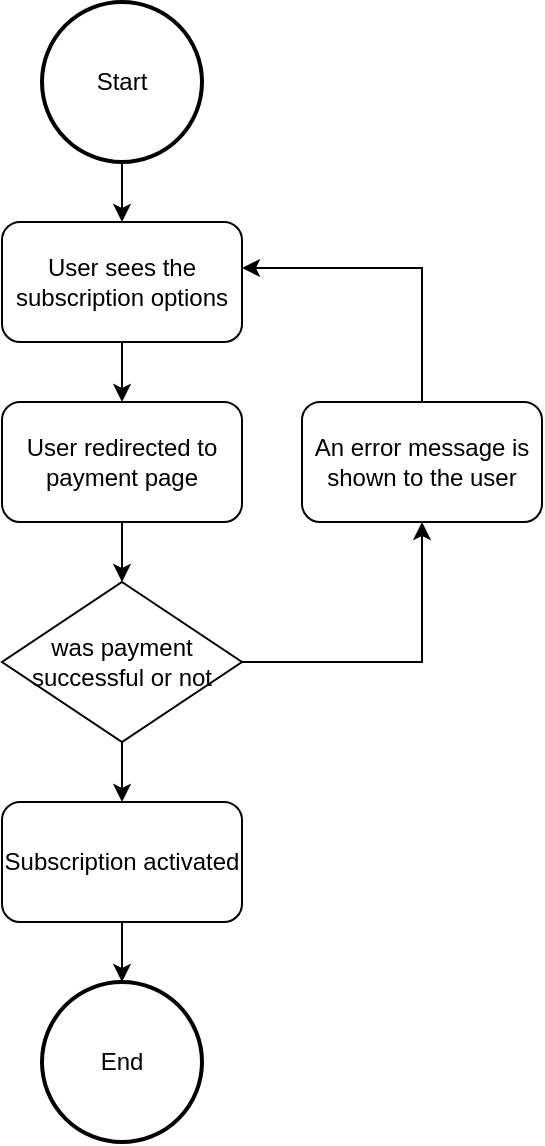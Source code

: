 <mxfile version="20.7.4" type="github">
  <diagram id="nVbD0FMiF3lRAyuU6x_y" name="Page-1">
    <mxGraphModel dx="1420" dy="800" grid="1" gridSize="10" guides="1" tooltips="1" connect="1" arrows="1" fold="1" page="1" pageScale="1" pageWidth="850" pageHeight="1100" math="0" shadow="0">
      <root>
        <mxCell id="0" />
        <mxCell id="1" parent="0" />
        <mxCell id="ENyHFfhiH4Af72kUwZnr-4" style="edgeStyle=orthogonalEdgeStyle;rounded=0;orthogonalLoop=1;jettySize=auto;html=1;exitX=0.5;exitY=1;exitDx=0;exitDy=0;entryX=0.5;entryY=0;entryDx=0;entryDy=0;" edge="1" parent="1" source="ENyHFfhiH4Af72kUwZnr-1" target="ENyHFfhiH4Af72kUwZnr-3">
          <mxGeometry relative="1" as="geometry" />
        </mxCell>
        <mxCell id="ENyHFfhiH4Af72kUwZnr-1" value="Start" style="ellipse;whiteSpace=wrap;html=1;aspect=fixed;strokeWidth=2;" vertex="1" parent="1">
          <mxGeometry x="380" y="140" width="80" height="80" as="geometry" />
        </mxCell>
        <mxCell id="ENyHFfhiH4Af72kUwZnr-2" value="End" style="ellipse;whiteSpace=wrap;html=1;aspect=fixed;strokeWidth=2;" vertex="1" parent="1">
          <mxGeometry x="380" y="630" width="80" height="80" as="geometry" />
        </mxCell>
        <mxCell id="ENyHFfhiH4Af72kUwZnr-6" style="edgeStyle=orthogonalEdgeStyle;rounded=0;orthogonalLoop=1;jettySize=auto;html=1;exitX=0.5;exitY=1;exitDx=0;exitDy=0;entryX=0.5;entryY=0;entryDx=0;entryDy=0;" edge="1" parent="1" source="ENyHFfhiH4Af72kUwZnr-3" target="ENyHFfhiH4Af72kUwZnr-5">
          <mxGeometry relative="1" as="geometry" />
        </mxCell>
        <mxCell id="ENyHFfhiH4Af72kUwZnr-3" value="User sees the subscription options" style="rounded=1;whiteSpace=wrap;html=1;strokeWidth=1;" vertex="1" parent="1">
          <mxGeometry x="360" y="250" width="120" height="60" as="geometry" />
        </mxCell>
        <mxCell id="ENyHFfhiH4Af72kUwZnr-8" style="edgeStyle=orthogonalEdgeStyle;rounded=0;orthogonalLoop=1;jettySize=auto;html=1;exitX=0.5;exitY=1;exitDx=0;exitDy=0;entryX=0.5;entryY=0;entryDx=0;entryDy=0;" edge="1" parent="1" source="ENyHFfhiH4Af72kUwZnr-5" target="ENyHFfhiH4Af72kUwZnr-7">
          <mxGeometry relative="1" as="geometry" />
        </mxCell>
        <mxCell id="ENyHFfhiH4Af72kUwZnr-5" value="User redirected to payment page" style="rounded=1;whiteSpace=wrap;html=1;strokeWidth=1;" vertex="1" parent="1">
          <mxGeometry x="360" y="340" width="120" height="60" as="geometry" />
        </mxCell>
        <mxCell id="ENyHFfhiH4Af72kUwZnr-11" style="edgeStyle=orthogonalEdgeStyle;rounded=0;orthogonalLoop=1;jettySize=auto;html=1;exitX=1;exitY=0.5;exitDx=0;exitDy=0;entryX=0.5;entryY=1;entryDx=0;entryDy=0;" edge="1" parent="1" source="ENyHFfhiH4Af72kUwZnr-7" target="ENyHFfhiH4Af72kUwZnr-10">
          <mxGeometry relative="1" as="geometry" />
        </mxCell>
        <mxCell id="ENyHFfhiH4Af72kUwZnr-14" style="edgeStyle=orthogonalEdgeStyle;rounded=0;orthogonalLoop=1;jettySize=auto;html=1;exitX=0.5;exitY=1;exitDx=0;exitDy=0;entryX=0.5;entryY=0;entryDx=0;entryDy=0;" edge="1" parent="1" source="ENyHFfhiH4Af72kUwZnr-7" target="ENyHFfhiH4Af72kUwZnr-13">
          <mxGeometry relative="1" as="geometry" />
        </mxCell>
        <mxCell id="ENyHFfhiH4Af72kUwZnr-7" value="was payment successful or not" style="rhombus;whiteSpace=wrap;html=1;strokeWidth=1;" vertex="1" parent="1">
          <mxGeometry x="360" y="430" width="120" height="80" as="geometry" />
        </mxCell>
        <mxCell id="ENyHFfhiH4Af72kUwZnr-12" style="edgeStyle=orthogonalEdgeStyle;rounded=0;orthogonalLoop=1;jettySize=auto;html=1;exitX=0.5;exitY=0;exitDx=0;exitDy=0;entryX=1;entryY=0.383;entryDx=0;entryDy=0;entryPerimeter=0;" edge="1" parent="1" source="ENyHFfhiH4Af72kUwZnr-10" target="ENyHFfhiH4Af72kUwZnr-3">
          <mxGeometry relative="1" as="geometry" />
        </mxCell>
        <mxCell id="ENyHFfhiH4Af72kUwZnr-10" value="An error message is shown to the user" style="rounded=1;whiteSpace=wrap;html=1;strokeWidth=1;" vertex="1" parent="1">
          <mxGeometry x="510" y="340" width="120" height="60" as="geometry" />
        </mxCell>
        <mxCell id="ENyHFfhiH4Af72kUwZnr-15" style="edgeStyle=orthogonalEdgeStyle;rounded=0;orthogonalLoop=1;jettySize=auto;html=1;exitX=0.5;exitY=1;exitDx=0;exitDy=0;entryX=0.5;entryY=0;entryDx=0;entryDy=0;" edge="1" parent="1" source="ENyHFfhiH4Af72kUwZnr-13" target="ENyHFfhiH4Af72kUwZnr-2">
          <mxGeometry relative="1" as="geometry" />
        </mxCell>
        <mxCell id="ENyHFfhiH4Af72kUwZnr-13" value="Subscription activated" style="rounded=1;whiteSpace=wrap;html=1;strokeWidth=1;" vertex="1" parent="1">
          <mxGeometry x="360" y="540" width="120" height="60" as="geometry" />
        </mxCell>
      </root>
    </mxGraphModel>
  </diagram>
</mxfile>
